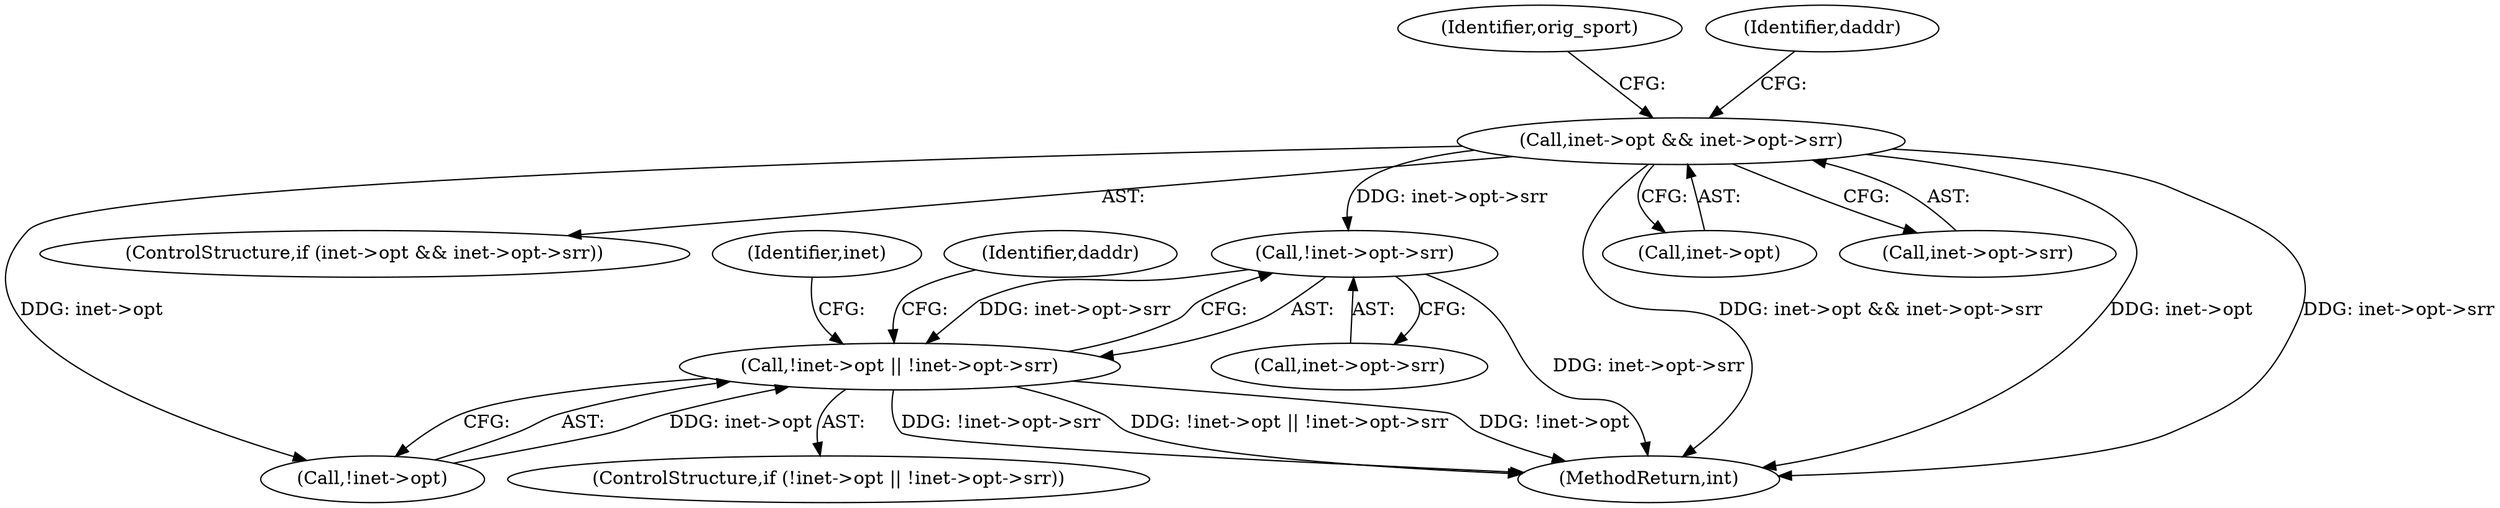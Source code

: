 digraph "1_linux_f6d8bd051c391c1c0458a30b2a7abcd939329259_29@pointer" {
"1000251" [label="(Call,!inet->opt->srr)"];
"1000160" [label="(Call,inet->opt && inet->opt->srr)"];
"1000246" [label="(Call,!inet->opt || !inet->opt->srr)"];
"1000245" [label="(ControlStructure,if (!inet->opt || !inet->opt->srr))"];
"1000159" [label="(ControlStructure,if (inet->opt && inet->opt->srr))"];
"1000265" [label="(Identifier,inet)"];
"1000251" [label="(Call,!inet->opt->srr)"];
"1000520" [label="(MethodReturn,int)"];
"1000247" [label="(Call,!inet->opt)"];
"1000184" [label="(Identifier,orig_sport)"];
"1000161" [label="(Call,inet->opt)"];
"1000246" [label="(Call,!inet->opt || !inet->opt->srr)"];
"1000164" [label="(Call,inet->opt->srr)"];
"1000172" [label="(Identifier,daddr)"];
"1000258" [label="(Identifier,daddr)"];
"1000160" [label="(Call,inet->opt && inet->opt->srr)"];
"1000252" [label="(Call,inet->opt->srr)"];
"1000251" -> "1000246"  [label="AST: "];
"1000251" -> "1000252"  [label="CFG: "];
"1000252" -> "1000251"  [label="AST: "];
"1000246" -> "1000251"  [label="CFG: "];
"1000251" -> "1000520"  [label="DDG: inet->opt->srr"];
"1000251" -> "1000246"  [label="DDG: inet->opt->srr"];
"1000160" -> "1000251"  [label="DDG: inet->opt->srr"];
"1000160" -> "1000159"  [label="AST: "];
"1000160" -> "1000161"  [label="CFG: "];
"1000160" -> "1000164"  [label="CFG: "];
"1000161" -> "1000160"  [label="AST: "];
"1000164" -> "1000160"  [label="AST: "];
"1000172" -> "1000160"  [label="CFG: "];
"1000184" -> "1000160"  [label="CFG: "];
"1000160" -> "1000520"  [label="DDG: inet->opt->srr"];
"1000160" -> "1000520"  [label="DDG: inet->opt && inet->opt->srr"];
"1000160" -> "1000520"  [label="DDG: inet->opt"];
"1000160" -> "1000247"  [label="DDG: inet->opt"];
"1000246" -> "1000245"  [label="AST: "];
"1000246" -> "1000247"  [label="CFG: "];
"1000247" -> "1000246"  [label="AST: "];
"1000258" -> "1000246"  [label="CFG: "];
"1000265" -> "1000246"  [label="CFG: "];
"1000246" -> "1000520"  [label="DDG: !inet->opt->srr"];
"1000246" -> "1000520"  [label="DDG: !inet->opt || !inet->opt->srr"];
"1000246" -> "1000520"  [label="DDG: !inet->opt"];
"1000247" -> "1000246"  [label="DDG: inet->opt"];
}
